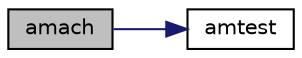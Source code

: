 digraph "amach"
{
  edge [fontname="Helvetica",fontsize="10",labelfontname="Helvetica",labelfontsize="10"];
  node [fontname="Helvetica",fontsize="10",shape=record];
  rankdir="LR";
  Node1 [label="amach",height=0.2,width=0.4,color="black", fillcolor="grey75", style="filled", fontcolor="black"];
  Node1 -> Node2 [color="midnightblue",fontsize="10",style="solid",fontname="Helvetica"];
  Node2 [label="amtest",height=0.2,width=0.4,color="black", fillcolor="white", style="filled",URL="$sf__zero_8f.html#af70c13c80dec51212fe183f90d55181f"];
}
